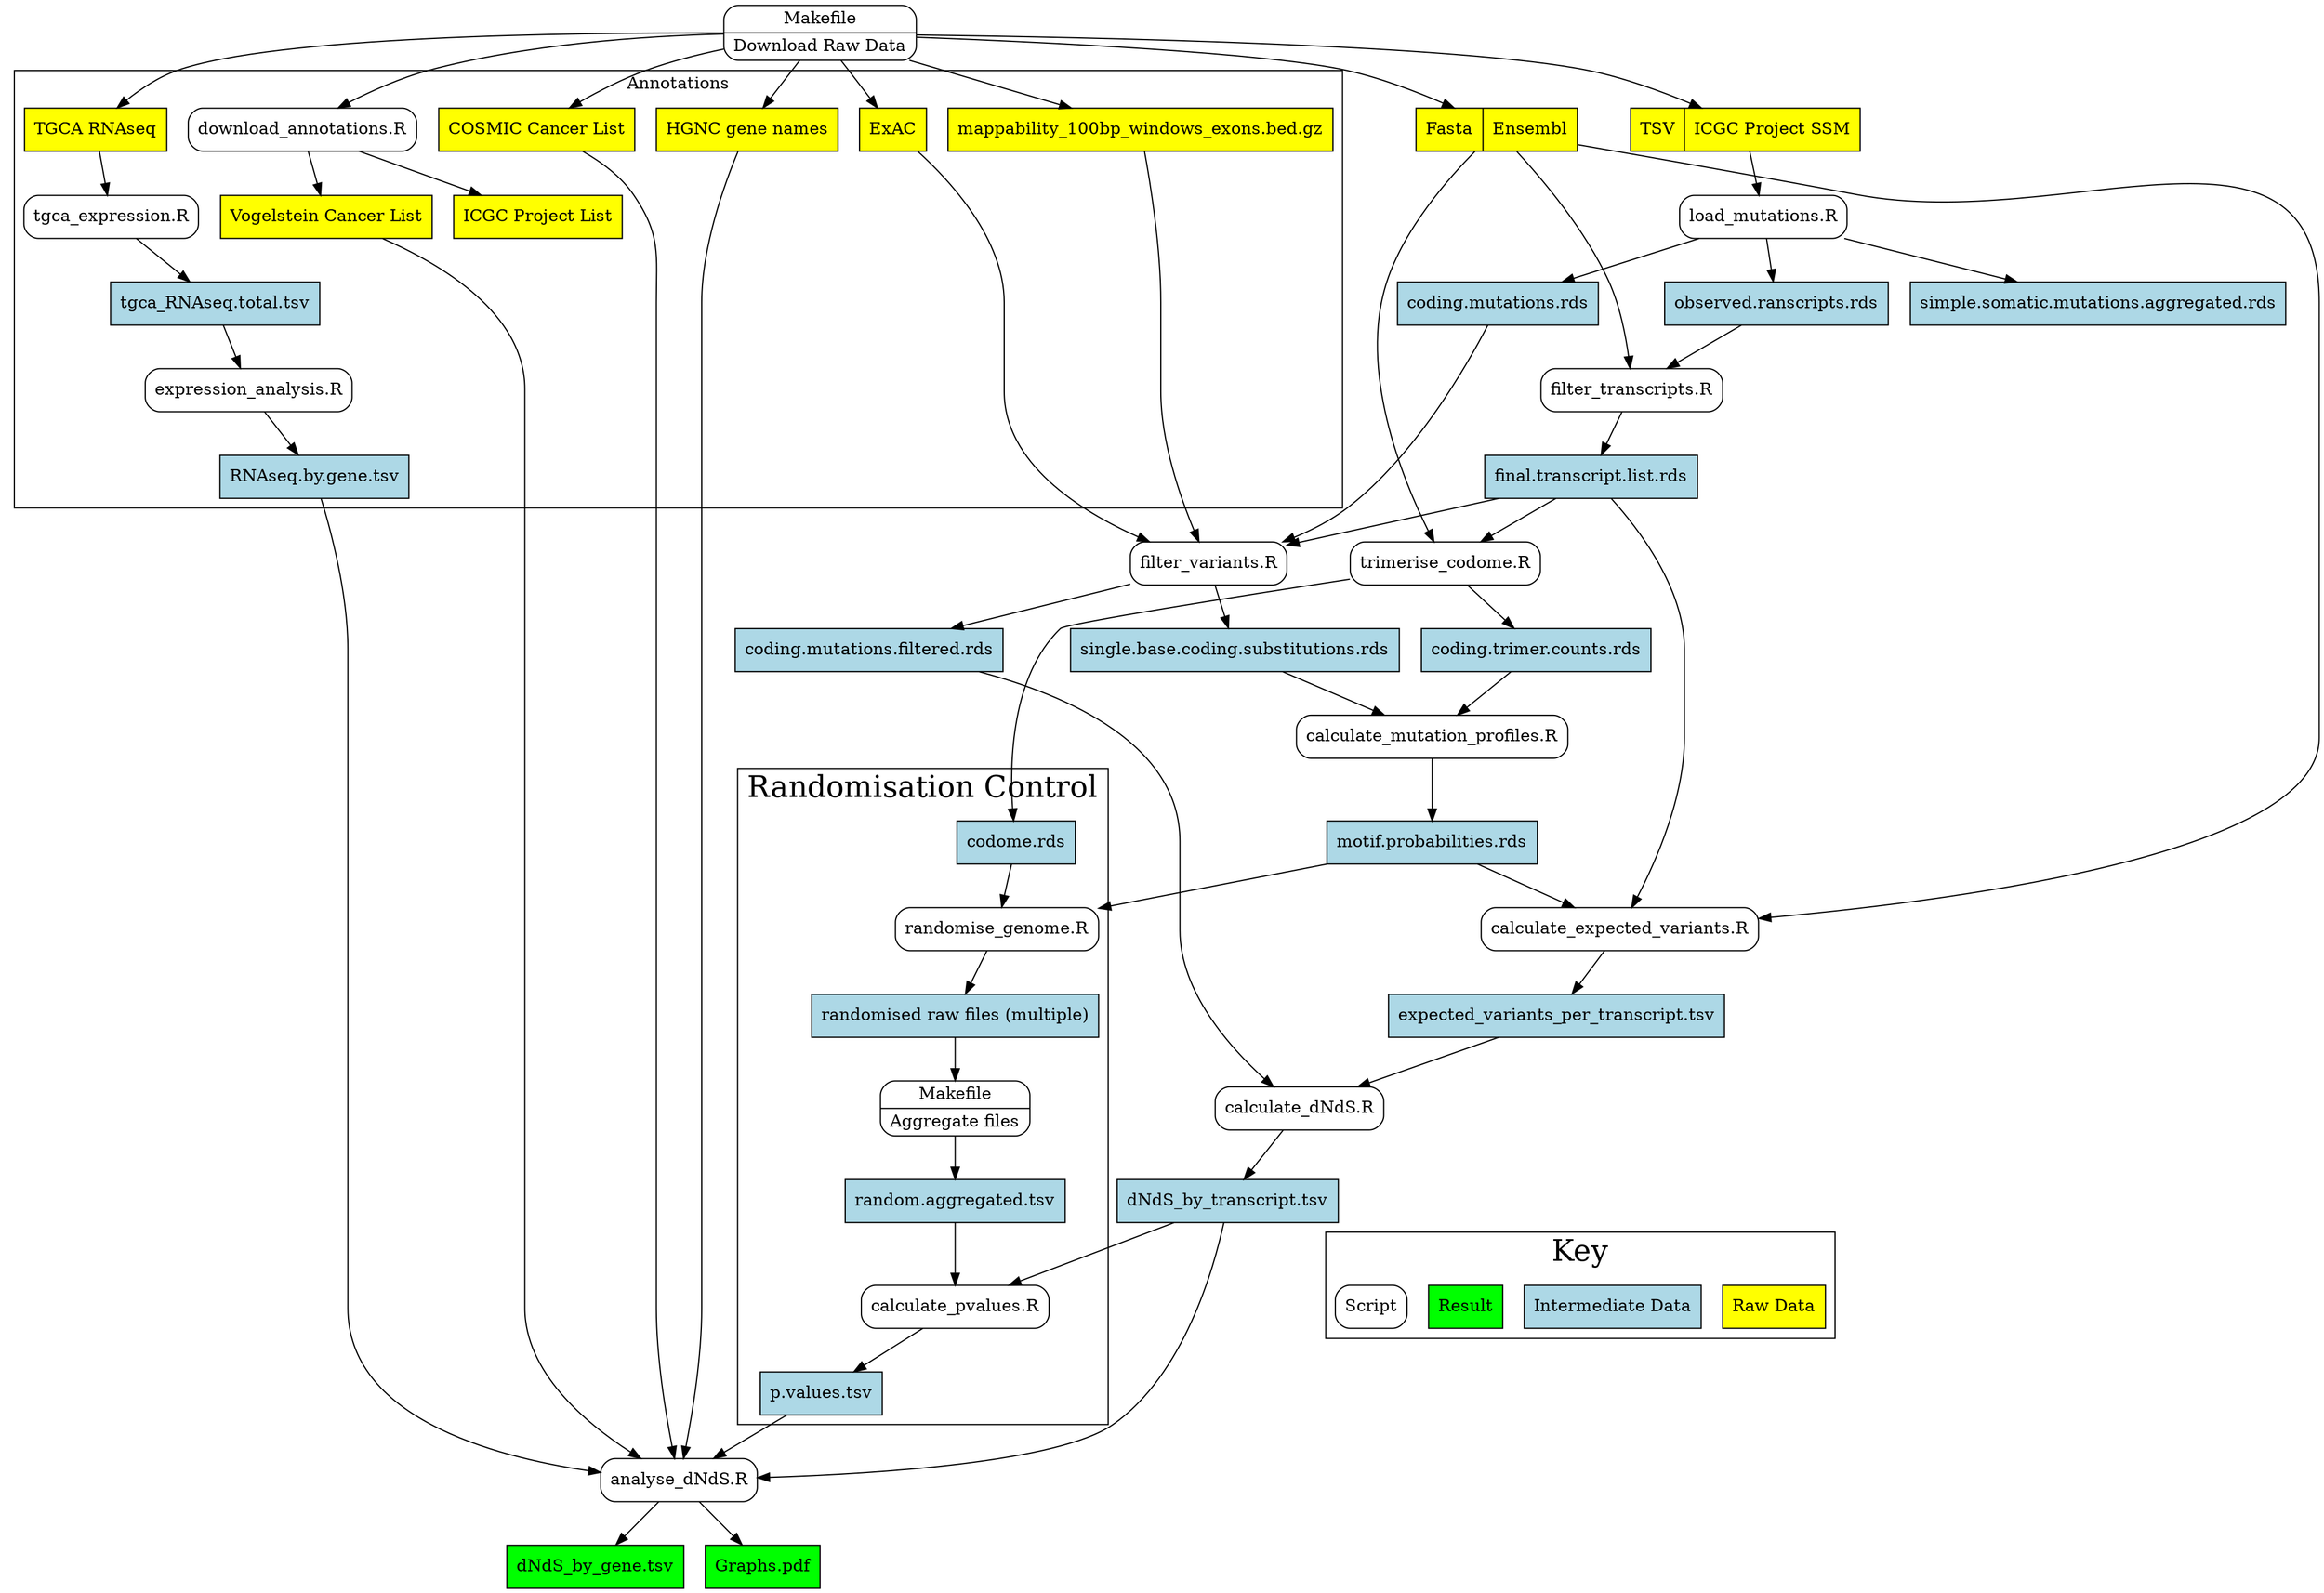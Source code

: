 # create on the command line by:
# dot -Tpng data_flow_diagram.gv -o data_flow_diagram.png
digraph dfd2{
	graph [ dpi = 150 ]; 
        node[shape=record]
        subgraph level0{
        fasta [label="Fasta | Ensembl", style=filled, fillcolor=yellow];
        ICGCindiv [label="TSV | ICGC Project SSM", style=filled, fillcolor=yellow];
                        {rank=same; fasta,ICGCindiv}

        expected [label="expected_variants_per_transcript.tsv" shape=box, style=filled, fillcolor=lightblue];
        observed [label="coding.mutations.rds" shape=box, style=filled, fillcolor=lightblue];
		filteredObserved [label="coding.mutations.filtered.rds" shape=box, style=filled, fillcolor=lightblue];
        dndsTranscript [label="dNdS_by_transcript.tsv" shape=box, style=filled, fillcolor=lightblue];
        dndsgene [label="dNdS_by_gene.tsv" shape=box, style=filled, fillcolor=green];
        graphs [label="Graphs.pdf" shape=box, style=filled, fillcolor=green];
        singleBaseCodingSubs [label="single.base.coding.substitutions.rds" shape=box, style=filled, fillcolor=lightblue];
        trimerCounts [label="coding.trimer.counts.rds" shape=box, style=filled, fillcolor=lightblue];
        motifProbs [label="motif.probabilities.rds" shape=box, style=filled, fillcolor=lightblue];
        aggMut [label="simple.somatic.mutations.aggregated.rds" shape=box, style=filled, fillcolor=lightblue];
		observedTranscripts [label="observed.ranscripts.rds" shape=box, style=filled, fillcolor=lightblue];
		transcriptList [label="final.transcript.list.rds" shape=box, style=filled, fillcolor=lightblue];
		cosmic [label="cancer_gene_census.csv" shape=box, style=filled, fillcolor=yellow];
		hgnc [label="HGNC.tsv" shape=box, style=filled, fillcolor=yellow];


        calcExpected [label="calculate_expected_variants.R}" shape=Mrecord];
        calcdnds [label="calculate_dNdS.R}" shape=Mrecord];
        analysednds [label="analyse_dNdS.R}" shape=Mrecord];
        MakeDownload [label="{Makefile|Download Raw Data}" shape=Mrecord];

		trimerise [label="{trimerise_codome.R}" shape=Mrecord];
		load [label="{load_mutations.R}" shape=Mrecord];
        calcProfile [label="{calculate_mutation_profiles.R}" shape=Mrecord];
		filterTranscripts [label="{filter_transcripts.R}" shape=Mrecord];
		filterVariants [label="{filter_variants.R}" shape=Mrecord];
        }
		
		subgraph cluster_level3{
	                        label ="Randomisation Control" fontsize="25";
				randomise [label="{randomise_genome.R}" shape=Mrecord];
				codome [label="codome.rds" shape=box, style=filled, fillcolor=lightblue];
				randomAggregated [label="random.aggregated.tsv" shape=box, style=filled, fillcolor=lightblue];
				pvalues [label="p.values.tsv" shape=box, style=filled, fillcolor=lightblue];
				randomisedRaw [label="randomised raw files (multiple)" shape=box, style=filled, fillcolor=lightblue];
				mergeRandom [label="{Makefile|Aggregate files}" shape=Mrecord];
				calculateP [label="{calculate_pvalues.R}" shape=Mrecord];
	        }

       subgraph cluster_level1{
                	label ="Annotations" rank="max";
				mappability [label="mappability_100bp_windows_exons.bed.gz" shape=box, style=filled, fillcolor=yellow];
        		ExAC [label="ExAC" shape=box, style=filled, fillcolor=yellow];
	        	vogelstein [label="Vogelstein Cancer List" shape=box, style=filled, fillcolor=yellow];
	        	ICGClist [label="ICGC Project List" shape=box, style=filled, fillcolor=yellow];
	        	cosmic [label="COSMIC Cancer List" shape=box, style=filled, fillcolor=yellow];
	        	hgnc [label="HGNC gene names" shape=box, style=filled, fillcolor=yellow];
	        	rna [label="TGCA RNAseq" shape=box, style=filled, fillcolor=yellow];

	        	downloadAnnotations [label="download_annotations.R}" shape=Mrecord];

			rnaTotal [label="tgca_RNAseq.total.tsv" shape=box, style=filled, fillcolor=lightblue];
			rnaGene [label="RNAseq.by.gene.tsv" shape=box, style=filled, fillcolor=lightblue];

	        	expression [label="tgca_expression.R}" shape=Mrecord];
	        	expressionAnalysis [label="expression_analysis.R}" shape=Mrecord];

                       # store1 [label="<f0>    |<f1> Data store one"];
                       # store2 [label="<f0>   |<f1> Data store two"];
                       # {rank=same; store1, store2}

        }

	subgraph cluster_level2{
                        label ="Key" fontsize="25" rank="min";
        raw [label="Raw Data" shape=box, style=filled, fillcolor=yellow];
		data [label="Intermediate Data" shape=box, style=filled, fillcolor=lightblue];
	    results [label="Result" shape=box, style=filled, fillcolor=green];
	    script [label="Script" shape=Mrecord];
        }

	# Download Data
	MakeDownload -> {fasta, ICGCindiv, ExAC, rna, mappability, cosmic, hgnc}
	MakeDownload -> downloadAnnotations -> {vogelstein, ICGClist}
	# Load mutations
	ICGCindiv -> load -> {observed,aggMut,observedTranscripts}
	
	# Calculate substitution 'matrix'
	{singleBaseCodingSubs,trimerCounts} -> calcProfile -> motifProbs
	
	# Calculate expected ratio of N:S
	{fasta,motifProbs,transcriptList} -> calcExpected -> expected
	
	{expected,filteredObserved} -> calcdnds -> dndsTranscript -> analysednds -> {graphs dndsgene}
	
	# Ensembl Fasta
	{fasta,transcriptList} -> trimerise -> {codome,trimerCounts}
	
	# Filter transcripts
	{fasta,observedTranscripts} -> filterTranscripts -> transcriptList
	
	# Filter variants
	{mappability,transcriptList,observed,ExAC} -> filterVariants -> {singleBaseCodingSubs,filteredObserved}
	
	# Create random genomes and calculate Pvalues
	{codome,motifProbs} -> randomise -> randomisedRaw -> mergeRandom -> randomAggregated -> calculateP -> pvalues -> analysednds
		dndsTranscript -> calculateP

	# RNA Expression
	rna -> expression -> rnaTotal -> expressionAnalysis -> rnaGene

	# Add annotations
	{vogelstein,cosmic,hgnc,rnaGene} -> analysednds

	# Key
#	raw -> script -> data -> results [style=invis]
	 calcdnds -> script  [style=invis, minlen=2]

}
